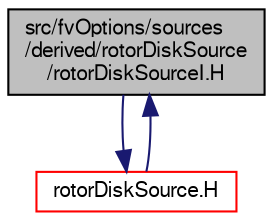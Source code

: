 digraph "src/fvOptions/sources/derived/rotorDiskSource/rotorDiskSourceI.H"
{
  bgcolor="transparent";
  edge [fontname="FreeSans",fontsize="10",labelfontname="FreeSans",labelfontsize="10"];
  node [fontname="FreeSans",fontsize="10",shape=record];
  Node0 [label="src/fvOptions/sources\l/derived/rotorDiskSource\l/rotorDiskSourceI.H",height=0.2,width=0.4,color="black", fillcolor="grey75", style="filled", fontcolor="black"];
  Node0 -> Node1 [color="midnightblue",fontsize="10",style="solid",fontname="FreeSans"];
  Node1 [label="rotorDiskSource.H",height=0.2,width=0.4,color="red",URL="$a04715.html"];
  Node1 -> Node0 [color="midnightblue",fontsize="10",style="solid",fontname="FreeSans"];
}
